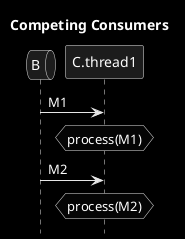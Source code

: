 @startuml
title Competing Consumers
hide footbox
skinparam monochrome reverse
queue B

B->C.thread1: M1
hnote over C.thread1: process(M1)
B->C.thread1: M2
hnote over C.thread1: process(M2)
@enduml
